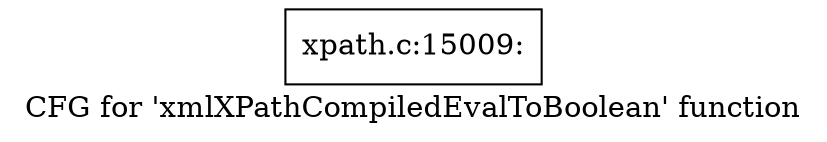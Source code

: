 digraph "CFG for 'xmlXPathCompiledEvalToBoolean' function" {
	label="CFG for 'xmlXPathCompiledEvalToBoolean' function";

	Node0x4c74950 [shape=record,label="{xpath.c:15009:}"];
}
